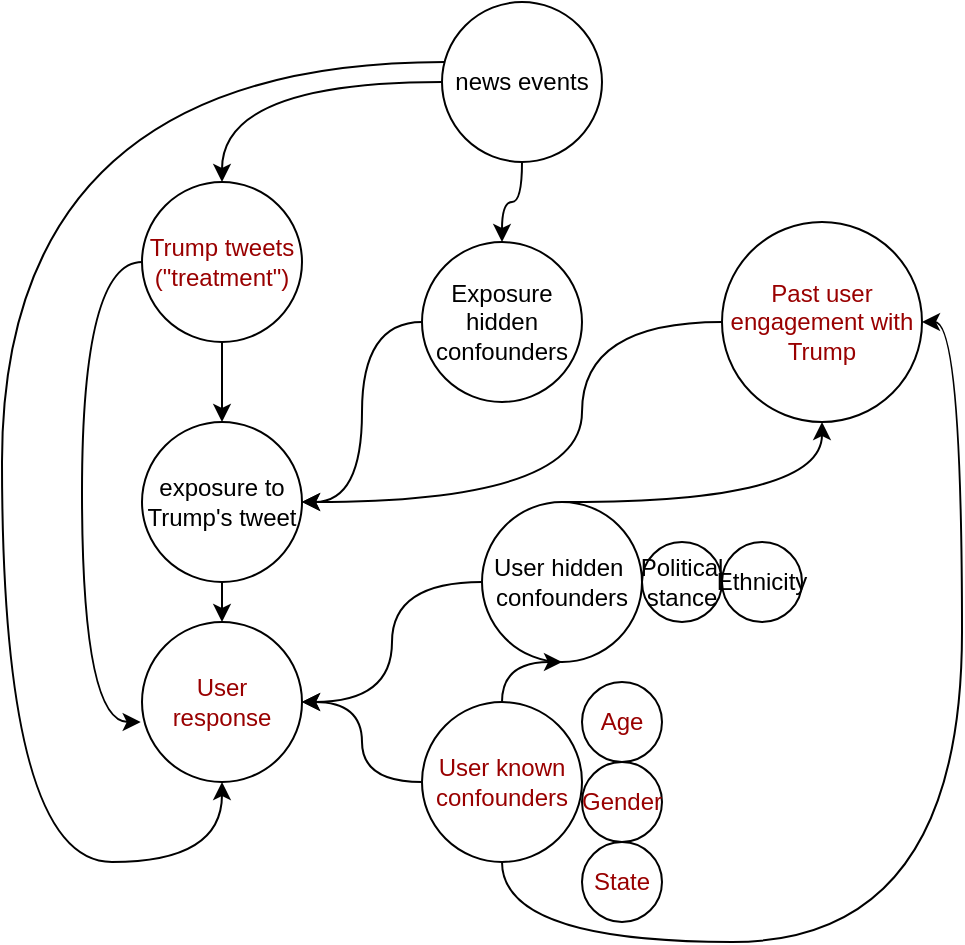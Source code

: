 <mxGraphModel dx="957" dy="498" grid="1" gridSize="10" guides="1" tooltips="1" connect="1" arrows="1" fold="1" page="1" pageScale="1" pageWidth="850" pageHeight="1100" background="#ffffff"><root><mxCell id="0"/><mxCell id="1" parent="0"/><mxCell id="33" style="edgeStyle=orthogonalEdgeStyle;curved=1;html=1;jettySize=auto;orthogonalLoop=1;strokeColor=#000000;" parent="1" source="15" target="21" edge="1"><mxGeometry relative="1" as="geometry"/></mxCell><mxCell id="34" style="edgeStyle=orthogonalEdgeStyle;curved=1;html=1;jettySize=auto;orthogonalLoop=1;strokeColor=#000000;" parent="1" source="15" target="18" edge="1"><mxGeometry relative="1" as="geometry"/></mxCell><mxCell id="44" style="edgeStyle=orthogonalEdgeStyle;curved=1;html=1;jettySize=auto;orthogonalLoop=1;strokeColor=#000000;" parent="1" source="15" target="22" edge="1"><mxGeometry relative="1" as="geometry"><Array as="points"><mxPoint x="270" y="70"/><mxPoint x="270" y="470"/><mxPoint x="380" y="470"/></Array></mxGeometry></mxCell><mxCell id="15" value="news events" style="ellipse;whiteSpace=wrap;html=1;aspect=fixed;" parent="1" vertex="1"><mxGeometry x="490" y="40" width="80" height="80" as="geometry"/></mxCell><mxCell id="37" style="edgeStyle=orthogonalEdgeStyle;curved=1;html=1;entryX=0.5;entryY=0;jettySize=auto;orthogonalLoop=1;strokeColor=#000000;" parent="1" source="18" target="19" edge="1"><mxGeometry relative="1" as="geometry"/></mxCell><mxCell id="38" style="edgeStyle=orthogonalEdgeStyle;curved=1;html=1;entryX=-0.008;entryY=0.625;entryPerimeter=0;jettySize=auto;orthogonalLoop=1;strokeColor=#000000;" parent="1" source="18" target="22" edge="1"><mxGeometry relative="1" as="geometry"><Array as="points"><mxPoint x="310" y="170"/><mxPoint x="310" y="400"/></Array></mxGeometry></mxCell><mxCell id="18" value="Trump tweets&lt;div&gt;(&quot;treatment&quot;)&lt;/div&gt;" style="ellipse;whiteSpace=wrap;html=1;aspect=fixed;fontColor=#990000;" parent="1" vertex="1"><mxGeometry x="340" y="130" width="80" height="80" as="geometry"/></mxCell><mxCell id="39" style="edgeStyle=orthogonalEdgeStyle;curved=1;html=1;jettySize=auto;orthogonalLoop=1;strokeColor=#000000;" parent="1" source="19" target="22" edge="1"><mxGeometry relative="1" as="geometry"/></mxCell><mxCell id="19" value="exposure to Trump's tweet" style="ellipse;whiteSpace=wrap;html=1;aspect=fixed;" parent="1" vertex="1"><mxGeometry x="340" y="250" width="80" height="80" as="geometry"/></mxCell><mxCell id="36" style="edgeStyle=orthogonalEdgeStyle;curved=1;html=1;entryX=1;entryY=0.5;jettySize=auto;orthogonalLoop=1;strokeColor=#000000;" parent="1" source="21" target="19" edge="1"><mxGeometry relative="1" as="geometry"/></mxCell><mxCell id="21" value="Exposure hidden confounders" style="ellipse;whiteSpace=wrap;html=1;aspect=fixed;" parent="1" vertex="1"><mxGeometry x="480" y="160" width="80" height="80" as="geometry"/></mxCell><mxCell id="22" value="User response" style="ellipse;whiteSpace=wrap;html=1;aspect=fixed;fontColor=#990000;" parent="1" vertex="1"><mxGeometry x="340" y="350" width="80" height="80" as="geometry"/></mxCell><mxCell id="42" style="edgeStyle=orthogonalEdgeStyle;curved=1;html=1;jettySize=auto;orthogonalLoop=1;strokeColor=#000000;" parent="1" source="24" target="22" edge="1"><mxGeometry relative="1" as="geometry"/></mxCell><mxCell id="47" style="edgeStyle=orthogonalEdgeStyle;curved=1;html=1;entryX=0.5;entryY=1;jettySize=auto;orthogonalLoop=1;strokeColor=#000000;" parent="1" target="29" edge="1"><mxGeometry relative="1" as="geometry"><mxPoint x="550" y="290" as="sourcePoint"/></mxGeometry></mxCell><mxCell id="24" value="User hidden&amp;nbsp;&lt;div&gt;confounders&lt;/div&gt;" style="ellipse;whiteSpace=wrap;html=1;aspect=fixed;" parent="1" vertex="1"><mxGeometry x="510" y="290" width="80" height="80" as="geometry"/></mxCell><mxCell id="41" style="edgeStyle=orthogonalEdgeStyle;curved=1;html=1;jettySize=auto;orthogonalLoop=1;strokeColor=#000000;" parent="1" source="25" target="24" edge="1"><mxGeometry relative="1" as="geometry"/></mxCell><mxCell id="43" style="edgeStyle=orthogonalEdgeStyle;curved=1;html=1;entryX=1;entryY=0.5;jettySize=auto;orthogonalLoop=1;strokeColor=#000000;" parent="1" source="25" target="22" edge="1"><mxGeometry relative="1" as="geometry"/></mxCell><mxCell id="45" style="edgeStyle=orthogonalEdgeStyle;curved=1;html=1;entryX=1;entryY=0.5;jettySize=auto;orthogonalLoop=1;strokeColor=#000000;exitX=0.5;exitY=1;" parent="1" source="25" target="29" edge="1"><mxGeometry relative="1" as="geometry"><Array as="points"><mxPoint x="520" y="510"/><mxPoint x="750" y="510"/><mxPoint x="750" y="200"/></Array></mxGeometry></mxCell><mxCell id="25" value="User known confounders" style="ellipse;whiteSpace=wrap;html=1;aspect=fixed;fontColor=#990000;" parent="1" vertex="1"><mxGeometry x="480" y="390" width="80" height="80" as="geometry"/></mxCell><mxCell id="27" value="Age" style="ellipse;whiteSpace=wrap;html=1;aspect=fixed;fontColor=#990000;" parent="1" vertex="1"><mxGeometry x="560" y="380" width="40" height="40" as="geometry"/></mxCell><mxCell id="28" value="Political stance" style="ellipse;whiteSpace=wrap;html=1;aspect=fixed;" parent="1" vertex="1"><mxGeometry x="590" y="310" width="40" height="40" as="geometry"/></mxCell><mxCell id="40" style="edgeStyle=orthogonalEdgeStyle;curved=1;html=1;entryX=1;entryY=0.5;jettySize=auto;orthogonalLoop=1;strokeColor=#000000;exitX=0;exitY=0.5;" parent="1" source="29" target="19" edge="1"><mxGeometry relative="1" as="geometry"><Array as="points"><mxPoint x="560" y="200"/><mxPoint x="560" y="290"/></Array></mxGeometry></mxCell><mxCell id="29" value="Past user engagement&amp;nbsp;with Trump" style="ellipse;whiteSpace=wrap;html=1;aspect=fixed;fontColor=#990000;" parent="1" vertex="1"><mxGeometry x="630" y="150" width="100" height="100" as="geometry"/></mxCell><mxCell id="30" value="Ethnicity" style="ellipse;whiteSpace=wrap;html=1;aspect=fixed;" parent="1" vertex="1"><mxGeometry x="630" y="310" width="40" height="40" as="geometry"/></mxCell><mxCell id="31" value="State" style="ellipse;whiteSpace=wrap;html=1;aspect=fixed;fontColor=#990000;" parent="1" vertex="1"><mxGeometry x="560" y="460" width="40" height="40" as="geometry"/></mxCell><mxCell id="32" value="Gender" style="ellipse;whiteSpace=wrap;html=1;aspect=fixed;fontColor=#990000;" parent="1" vertex="1"><mxGeometry x="560" y="420" width="40" height="40" as="geometry"/></mxCell></root></mxGraphModel>